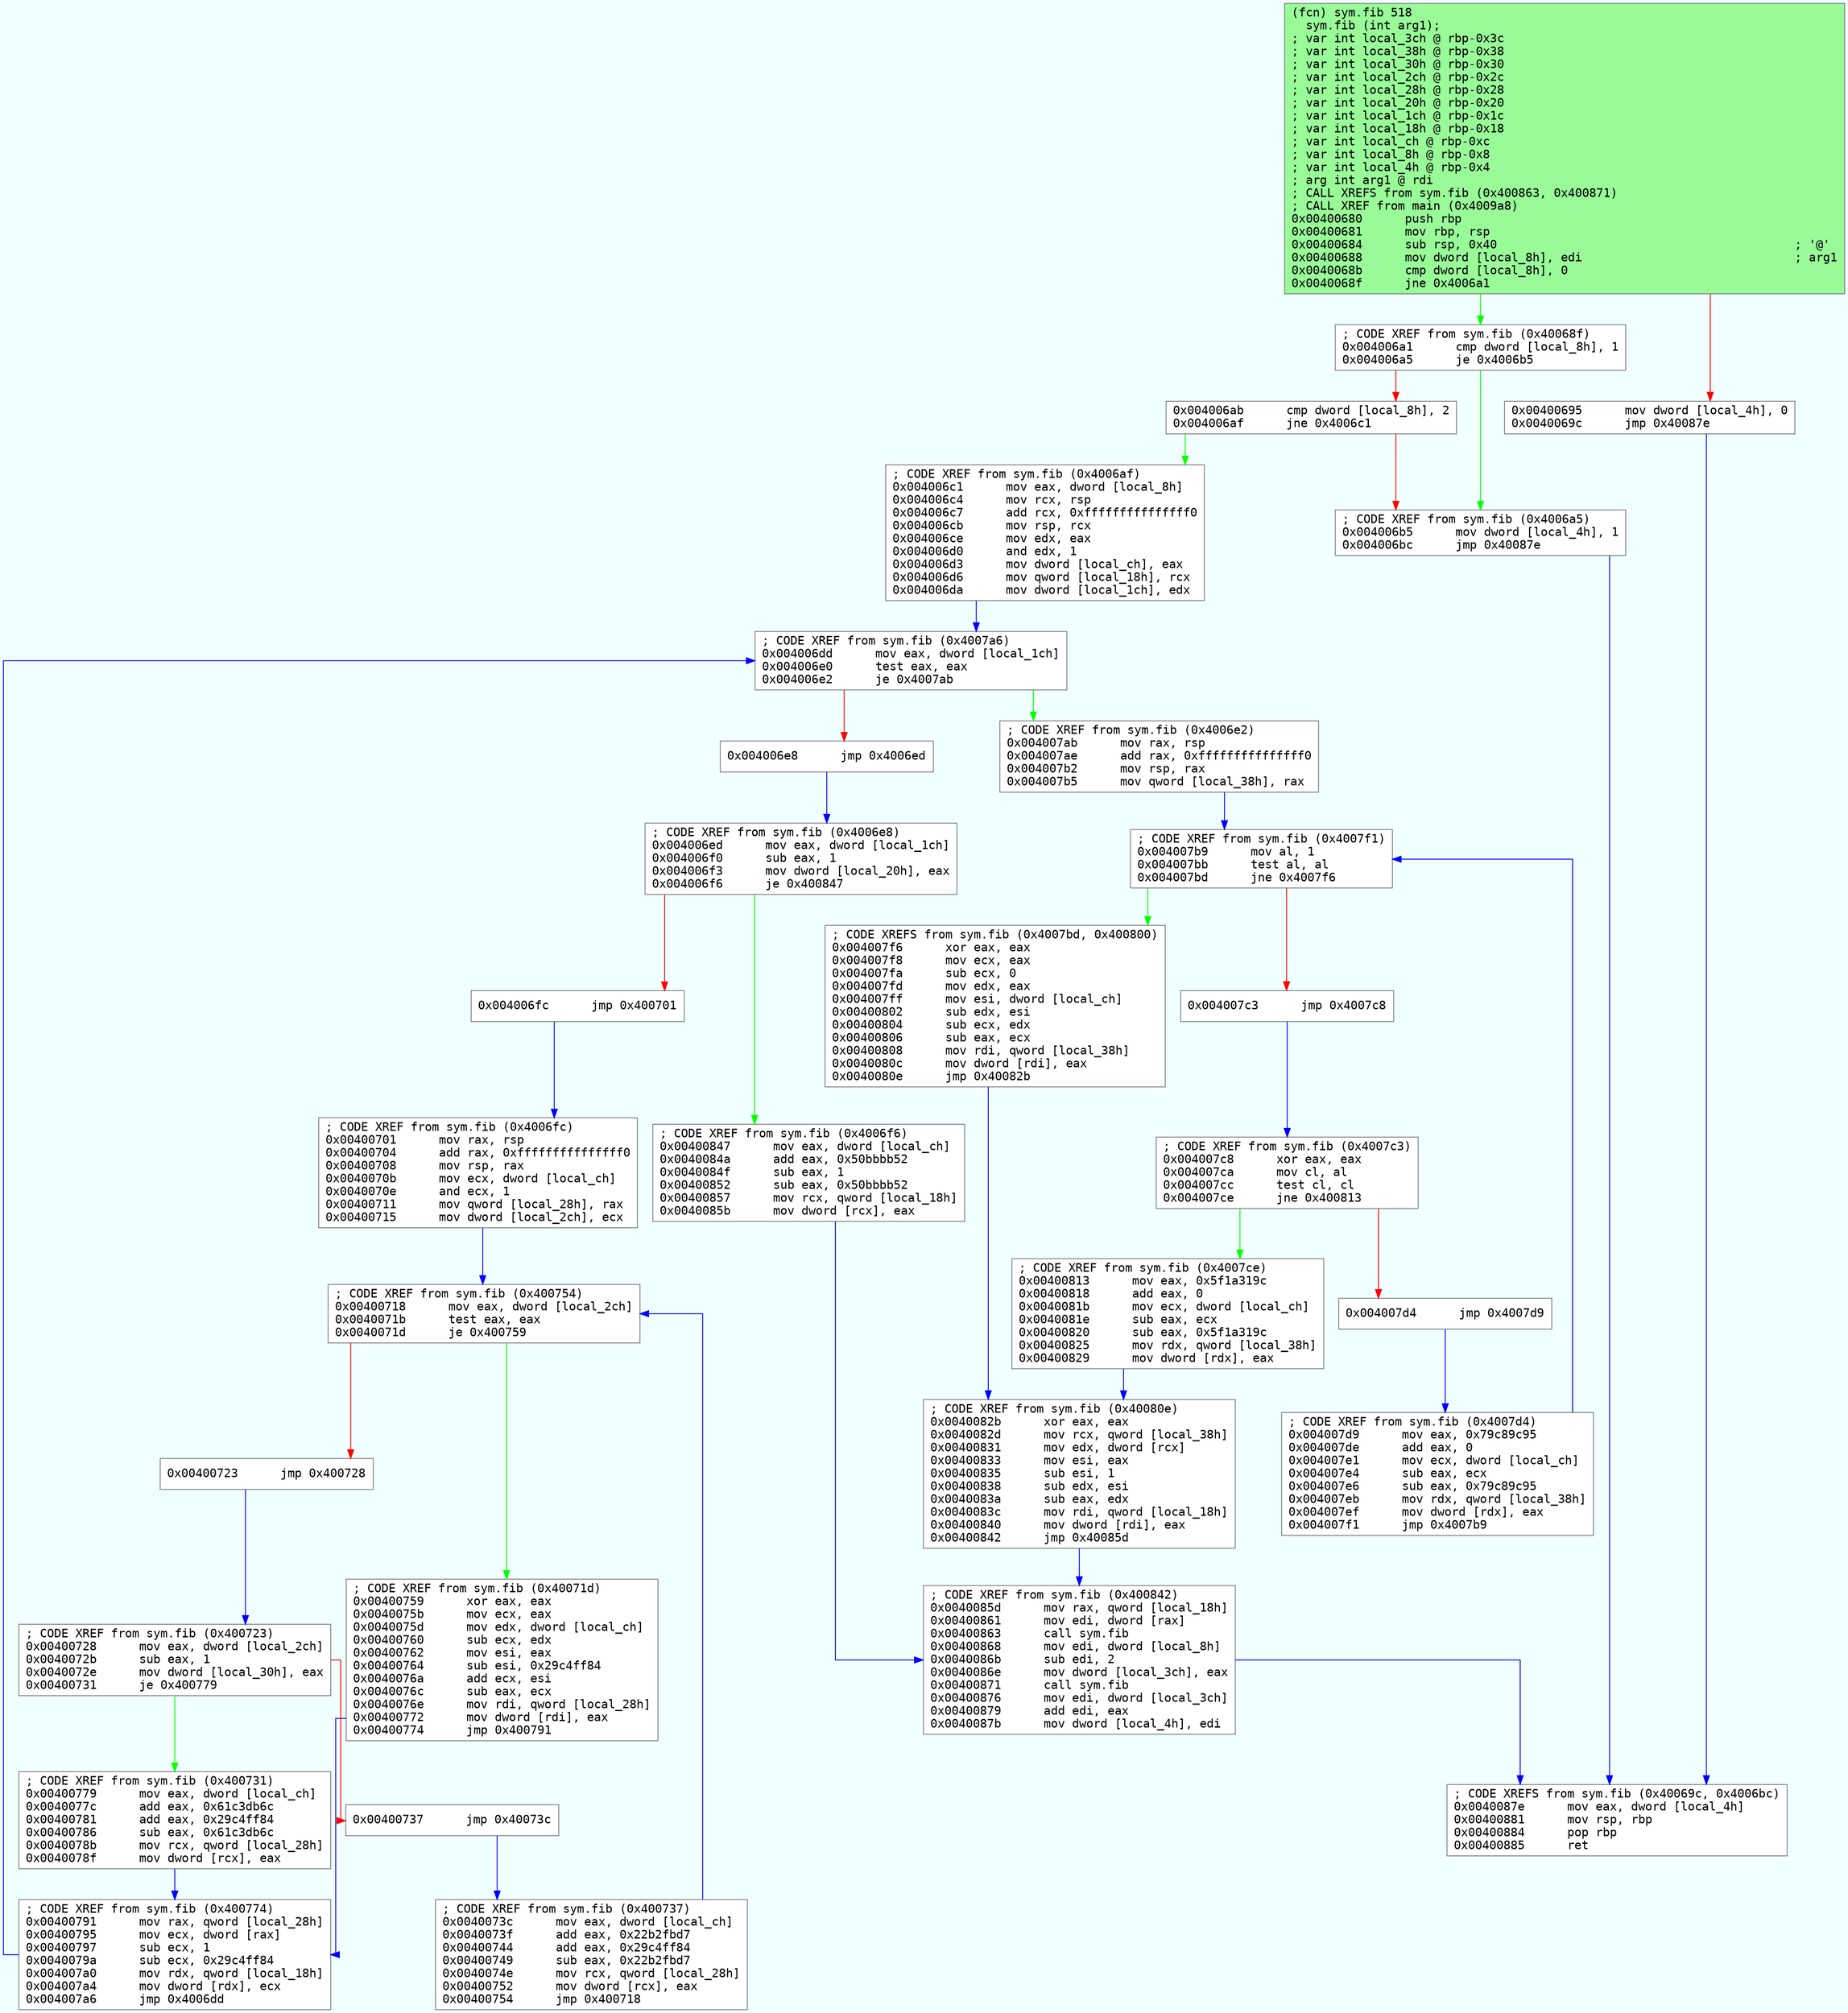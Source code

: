 digraph code {
	graph [bgcolor=azure fontsize=8 fontname="Courier" splines="ortho"];
	node [fillcolor=gray style=filled shape=box];
	edge [arrowhead="normal"];
	"0x00400680" -> "0x004006a1" [color="green"];
	"0x00400680" -> "0x00400695" [color="red"];
	"0x00400680" [URL="sym.fib/0x00400680", fillcolor="palegreen",color="#7f7f7f", fontname="Courier",label="(fcn) sym.fib 518\l  sym.fib (int arg1);\l; var int local_3ch @ rbp-0x3c\l; var int local_38h @ rbp-0x38\l; var int local_30h @ rbp-0x30\l; var int local_2ch @ rbp-0x2c\l; var int local_28h @ rbp-0x28\l; var int local_20h @ rbp-0x20\l; var int local_1ch @ rbp-0x1c\l; var int local_18h @ rbp-0x18\l; var int local_ch @ rbp-0xc\l; var int local_8h @ rbp-0x8\l; var int local_4h @ rbp-0x4\l; arg int arg1 @ rdi\l; CALL XREFS from sym.fib (0x400863, 0x400871)\l; CALL XREF from main (0x4009a8)\l0x00400680      push rbp\l0x00400681      mov rbp, rsp\l0x00400684      sub rsp, 0x40                                          ; '@'\l0x00400688      mov dword [local_8h], edi                              ; arg1\l0x0040068b      cmp dword [local_8h], 0\l0x0040068f      jne 0x4006a1\l"]
	"0x00400695" -> "0x0040087e" [color="blue"];
	"0x00400695" [URL="sym.fib/0x00400695", fillcolor="white",color="#7f7f7f", fontname="Courier",label="0x00400695      mov dword [local_4h], 0\l0x0040069c      jmp 0x40087e\l"]
	"0x004006a1" -> "0x004006b5" [color="green"];
	"0x004006a1" -> "0x004006ab" [color="red"];
	"0x004006a1" [URL="sym.fib/0x004006a1", fillcolor="white",color="#7f7f7f", fontname="Courier",label="; CODE XREF from sym.fib (0x40068f)\l0x004006a1      cmp dword [local_8h], 1\l0x004006a5      je 0x4006b5\l"]
	"0x004006ab" -> "0x004006c1" [color="green"];
	"0x004006ab" -> "0x004006b5" [color="red"];
	"0x004006ab" [URL="sym.fib/0x004006ab", fillcolor="white",color="#7f7f7f", fontname="Courier",label="0x004006ab      cmp dword [local_8h], 2\l0x004006af      jne 0x4006c1\l"]
	"0x004006b5" -> "0x0040087e" [color="blue"];
	"0x004006b5" [URL="sym.fib/0x004006b5", fillcolor="white",color="#7f7f7f", fontname="Courier",label="; CODE XREF from sym.fib (0x4006a5)\l0x004006b5      mov dword [local_4h], 1\l0x004006bc      jmp 0x40087e\l"]
	"0x004006c1" -> "0x004006dd" [color="blue"];
	"0x004006c1" [URL="sym.fib/0x004006c1", fillcolor="white",color="#7f7f7f", fontname="Courier",label="; CODE XREF from sym.fib (0x4006af)\l0x004006c1      mov eax, dword [local_8h]\l0x004006c4      mov rcx, rsp\l0x004006c7      add rcx, 0xfffffffffffffff0\l0x004006cb      mov rsp, rcx\l0x004006ce      mov edx, eax\l0x004006d0      and edx, 1\l0x004006d3      mov dword [local_ch], eax\l0x004006d6      mov qword [local_18h], rcx\l0x004006da      mov dword [local_1ch], edx\l"]
	"0x004006dd" -> "0x004007ab" [color="green"];
	"0x004006dd" -> "0x004006e8" [color="red"];
	"0x004006dd" [URL="sym.fib/0x004006dd", fillcolor="white",color="#7f7f7f", fontname="Courier",label="; CODE XREF from sym.fib (0x4007a6)\l0x004006dd      mov eax, dword [local_1ch]\l0x004006e0      test eax, eax\l0x004006e2      je 0x4007ab\l"]
	"0x004006e8" -> "0x004006ed" [color="blue"];
	"0x004006e8" [URL="sym.fib/0x004006e8", fillcolor="white",color="#7f7f7f", fontname="Courier",label="0x004006e8      jmp 0x4006ed\l"]
	"0x004006ed" -> "0x00400847" [color="green"];
	"0x004006ed" -> "0x004006fc" [color="red"];
	"0x004006ed" [URL="sym.fib/0x004006ed", fillcolor="white",color="#7f7f7f", fontname="Courier",label="; CODE XREF from sym.fib (0x4006e8)\l0x004006ed      mov eax, dword [local_1ch]\l0x004006f0      sub eax, 1\l0x004006f3      mov dword [local_20h], eax\l0x004006f6      je 0x400847\l"]
	"0x004006fc" -> "0x00400701" [color="blue"];
	"0x004006fc" [URL="sym.fib/0x004006fc", fillcolor="white",color="#7f7f7f", fontname="Courier",label="0x004006fc      jmp 0x400701\l"]
	"0x00400701" -> "0x00400718" [color="blue"];
	"0x00400701" [URL="sym.fib/0x00400701", fillcolor="white",color="#7f7f7f", fontname="Courier",label="; CODE XREF from sym.fib (0x4006fc)\l0x00400701      mov rax, rsp\l0x00400704      add rax, 0xfffffffffffffff0\l0x00400708      mov rsp, rax\l0x0040070b      mov ecx, dword [local_ch]\l0x0040070e      and ecx, 1\l0x00400711      mov qword [local_28h], rax\l0x00400715      mov dword [local_2ch], ecx\l"]
	"0x00400718" -> "0x00400759" [color="green"];
	"0x00400718" -> "0x00400723" [color="red"];
	"0x00400718" [URL="sym.fib/0x00400718", fillcolor="white",color="#7f7f7f", fontname="Courier",label="; CODE XREF from sym.fib (0x400754)\l0x00400718      mov eax, dword [local_2ch]\l0x0040071b      test eax, eax\l0x0040071d      je 0x400759\l"]
	"0x00400723" -> "0x00400728" [color="blue"];
	"0x00400723" [URL="sym.fib/0x00400723", fillcolor="white",color="#7f7f7f", fontname="Courier",label="0x00400723      jmp 0x400728\l"]
	"0x00400728" -> "0x00400779" [color="green"];
	"0x00400728" -> "0x00400737" [color="red"];
	"0x00400728" [URL="sym.fib/0x00400728", fillcolor="white",color="#7f7f7f", fontname="Courier",label="; CODE XREF from sym.fib (0x400723)\l0x00400728      mov eax, dword [local_2ch]\l0x0040072b      sub eax, 1\l0x0040072e      mov dword [local_30h], eax\l0x00400731      je 0x400779\l"]
	"0x00400737" -> "0x0040073c" [color="blue"];
	"0x00400737" [URL="sym.fib/0x00400737", fillcolor="white",color="#7f7f7f", fontname="Courier",label="0x00400737      jmp 0x40073c\l"]
	"0x0040073c" -> "0x00400718" [color="blue"];
	"0x0040073c" [URL="sym.fib/0x0040073c", fillcolor="white",color="#7f7f7f", fontname="Courier",label="; CODE XREF from sym.fib (0x400737)\l0x0040073c      mov eax, dword [local_ch]\l0x0040073f      add eax, 0x22b2fbd7\l0x00400744      add eax, 0x29c4ff84\l0x00400749      sub eax, 0x22b2fbd7\l0x0040074e      mov rcx, qword [local_28h]\l0x00400752      mov dword [rcx], eax\l0x00400754      jmp 0x400718\l"]
	"0x00400759" -> "0x00400791" [color="blue"];
	"0x00400759" [URL="sym.fib/0x00400759", fillcolor="white",color="#7f7f7f", fontname="Courier",label="; CODE XREF from sym.fib (0x40071d)\l0x00400759      xor eax, eax\l0x0040075b      mov ecx, eax\l0x0040075d      mov edx, dword [local_ch]\l0x00400760      sub ecx, edx\l0x00400762      mov esi, eax\l0x00400764      sub esi, 0x29c4ff84\l0x0040076a      add ecx, esi\l0x0040076c      sub eax, ecx\l0x0040076e      mov rdi, qword [local_28h]\l0x00400772      mov dword [rdi], eax\l0x00400774      jmp 0x400791\l"]
	"0x00400779" -> "0x00400791" [color="blue"];
	"0x00400779" [URL="sym.fib/0x00400779", fillcolor="white",color="#7f7f7f", fontname="Courier",label="; CODE XREF from sym.fib (0x400731)\l0x00400779      mov eax, dword [local_ch]\l0x0040077c      add eax, 0x61c3db6c\l0x00400781      add eax, 0x29c4ff84\l0x00400786      sub eax, 0x61c3db6c\l0x0040078b      mov rcx, qword [local_28h]\l0x0040078f      mov dword [rcx], eax\l"]
	"0x00400791" -> "0x004006dd" [color="blue"];
	"0x00400791" [URL="sym.fib/0x00400791", fillcolor="white",color="#7f7f7f", fontname="Courier",label="; CODE XREF from sym.fib (0x400774)\l0x00400791      mov rax, qword [local_28h]\l0x00400795      mov ecx, dword [rax]\l0x00400797      sub ecx, 1\l0x0040079a      sub ecx, 0x29c4ff84\l0x004007a0      mov rdx, qword [local_18h]\l0x004007a4      mov dword [rdx], ecx\l0x004007a6      jmp 0x4006dd\l"]
	"0x004007ab" -> "0x004007b9" [color="blue"];
	"0x004007ab" [URL="sym.fib/0x004007ab", fillcolor="white",color="#7f7f7f", fontname="Courier",label="; CODE XREF from sym.fib (0x4006e2)\l0x004007ab      mov rax, rsp\l0x004007ae      add rax, 0xfffffffffffffff0\l0x004007b2      mov rsp, rax\l0x004007b5      mov qword [local_38h], rax\l"]
	"0x004007b9" -> "0x004007f6" [color="green"];
	"0x004007b9" -> "0x004007c3" [color="red"];
	"0x004007b9" [URL="sym.fib/0x004007b9", fillcolor="white",color="#7f7f7f", fontname="Courier",label="; CODE XREF from sym.fib (0x4007f1)\l0x004007b9      mov al, 1\l0x004007bb      test al, al\l0x004007bd      jne 0x4007f6\l"]
	"0x004007c3" -> "0x004007c8" [color="blue"];
	"0x004007c3" [URL="sym.fib/0x004007c3", fillcolor="white",color="#7f7f7f", fontname="Courier",label="0x004007c3      jmp 0x4007c8\l"]
	"0x004007c8" -> "0x00400813" [color="green"];
	"0x004007c8" -> "0x004007d4" [color="red"];
	"0x004007c8" [URL="sym.fib/0x004007c8", fillcolor="white",color="#7f7f7f", fontname="Courier",label="; CODE XREF from sym.fib (0x4007c3)\l0x004007c8      xor eax, eax\l0x004007ca      mov cl, al\l0x004007cc      test cl, cl\l0x004007ce      jne 0x400813\l"]
	"0x004007d4" -> "0x004007d9" [color="blue"];
	"0x004007d4" [URL="sym.fib/0x004007d4", fillcolor="white",color="#7f7f7f", fontname="Courier",label="0x004007d4      jmp 0x4007d9\l"]
	"0x004007d9" -> "0x004007b9" [color="blue"];
	"0x004007d9" [URL="sym.fib/0x004007d9", fillcolor="white",color="#7f7f7f", fontname="Courier",label="; CODE XREF from sym.fib (0x4007d4)\l0x004007d9      mov eax, 0x79c89c95\l0x004007de      add eax, 0\l0x004007e1      mov ecx, dword [local_ch]\l0x004007e4      sub eax, ecx\l0x004007e6      sub eax, 0x79c89c95\l0x004007eb      mov rdx, qword [local_38h]\l0x004007ef      mov dword [rdx], eax\l0x004007f1      jmp 0x4007b9\l"]
	"0x004007f6" -> "0x0040082b" [color="blue"];
	"0x004007f6" [URL="sym.fib/0x004007f6", fillcolor="white",color="#7f7f7f", fontname="Courier",label="; CODE XREFS from sym.fib (0x4007bd, 0x400800)\l0x004007f6      xor eax, eax\l0x004007f8      mov ecx, eax\l0x004007fa      sub ecx, 0\l0x004007fd      mov edx, eax\l0x004007ff      mov esi, dword [local_ch]\l0x00400802      sub edx, esi\l0x00400804      sub ecx, edx\l0x00400806      sub eax, ecx\l0x00400808      mov rdi, qword [local_38h]\l0x0040080c      mov dword [rdi], eax\l0x0040080e      jmp 0x40082b\l"]
	"0x00400813" -> "0x0040082b" [color="blue"];
	"0x00400813" [URL="sym.fib/0x00400813", fillcolor="white",color="#7f7f7f", fontname="Courier",label="; CODE XREF from sym.fib (0x4007ce)\l0x00400813      mov eax, 0x5f1a319c\l0x00400818      add eax, 0\l0x0040081b      mov ecx, dword [local_ch]\l0x0040081e      sub eax, ecx\l0x00400820      sub eax, 0x5f1a319c\l0x00400825      mov rdx, qword [local_38h]\l0x00400829      mov dword [rdx], eax\l"]
	"0x0040082b" -> "0x0040085d" [color="blue"];
	"0x0040082b" [URL="sym.fib/0x0040082b", fillcolor="white",color="#7f7f7f", fontname="Courier",label="; CODE XREF from sym.fib (0x40080e)\l0x0040082b      xor eax, eax\l0x0040082d      mov rcx, qword [local_38h]\l0x00400831      mov edx, dword [rcx]\l0x00400833      mov esi, eax\l0x00400835      sub esi, 1\l0x00400838      sub edx, esi\l0x0040083a      sub eax, edx\l0x0040083c      mov rdi, qword [local_18h]\l0x00400840      mov dword [rdi], eax\l0x00400842      jmp 0x40085d\l"]
	"0x00400847" -> "0x0040085d" [color="blue"];
	"0x00400847" [URL="sym.fib/0x00400847", fillcolor="white",color="#7f7f7f", fontname="Courier",label="; CODE XREF from sym.fib (0x4006f6)\l0x00400847      mov eax, dword [local_ch]\l0x0040084a      add eax, 0x50bbbb52\l0x0040084f      sub eax, 1\l0x00400852      sub eax, 0x50bbbb52\l0x00400857      mov rcx, qword [local_18h]\l0x0040085b      mov dword [rcx], eax\l"]
	"0x0040085d" -> "0x0040087e" [color="blue"];
	"0x0040085d" [URL="sym.fib/0x0040085d", fillcolor="white",color="#7f7f7f", fontname="Courier",label="; CODE XREF from sym.fib (0x400842)\l0x0040085d      mov rax, qword [local_18h]\l0x00400861      mov edi, dword [rax]\l0x00400863      call sym.fib\l0x00400868      mov edi, dword [local_8h]\l0x0040086b      sub edi, 2\l0x0040086e      mov dword [local_3ch], eax\l0x00400871      call sym.fib\l0x00400876      mov edi, dword [local_3ch]\l0x00400879      add edi, eax\l0x0040087b      mov dword [local_4h], edi\l"]
	"0x0040087e" [URL="sym.fib/0x0040087e", fillcolor="white",color="#7f7f7f", fontname="Courier",label="; CODE XREFS from sym.fib (0x40069c, 0x4006bc)\l0x0040087e      mov eax, dword [local_4h]\l0x00400881      mov rsp, rbp\l0x00400884      pop rbp\l0x00400885      ret\l"]
}
